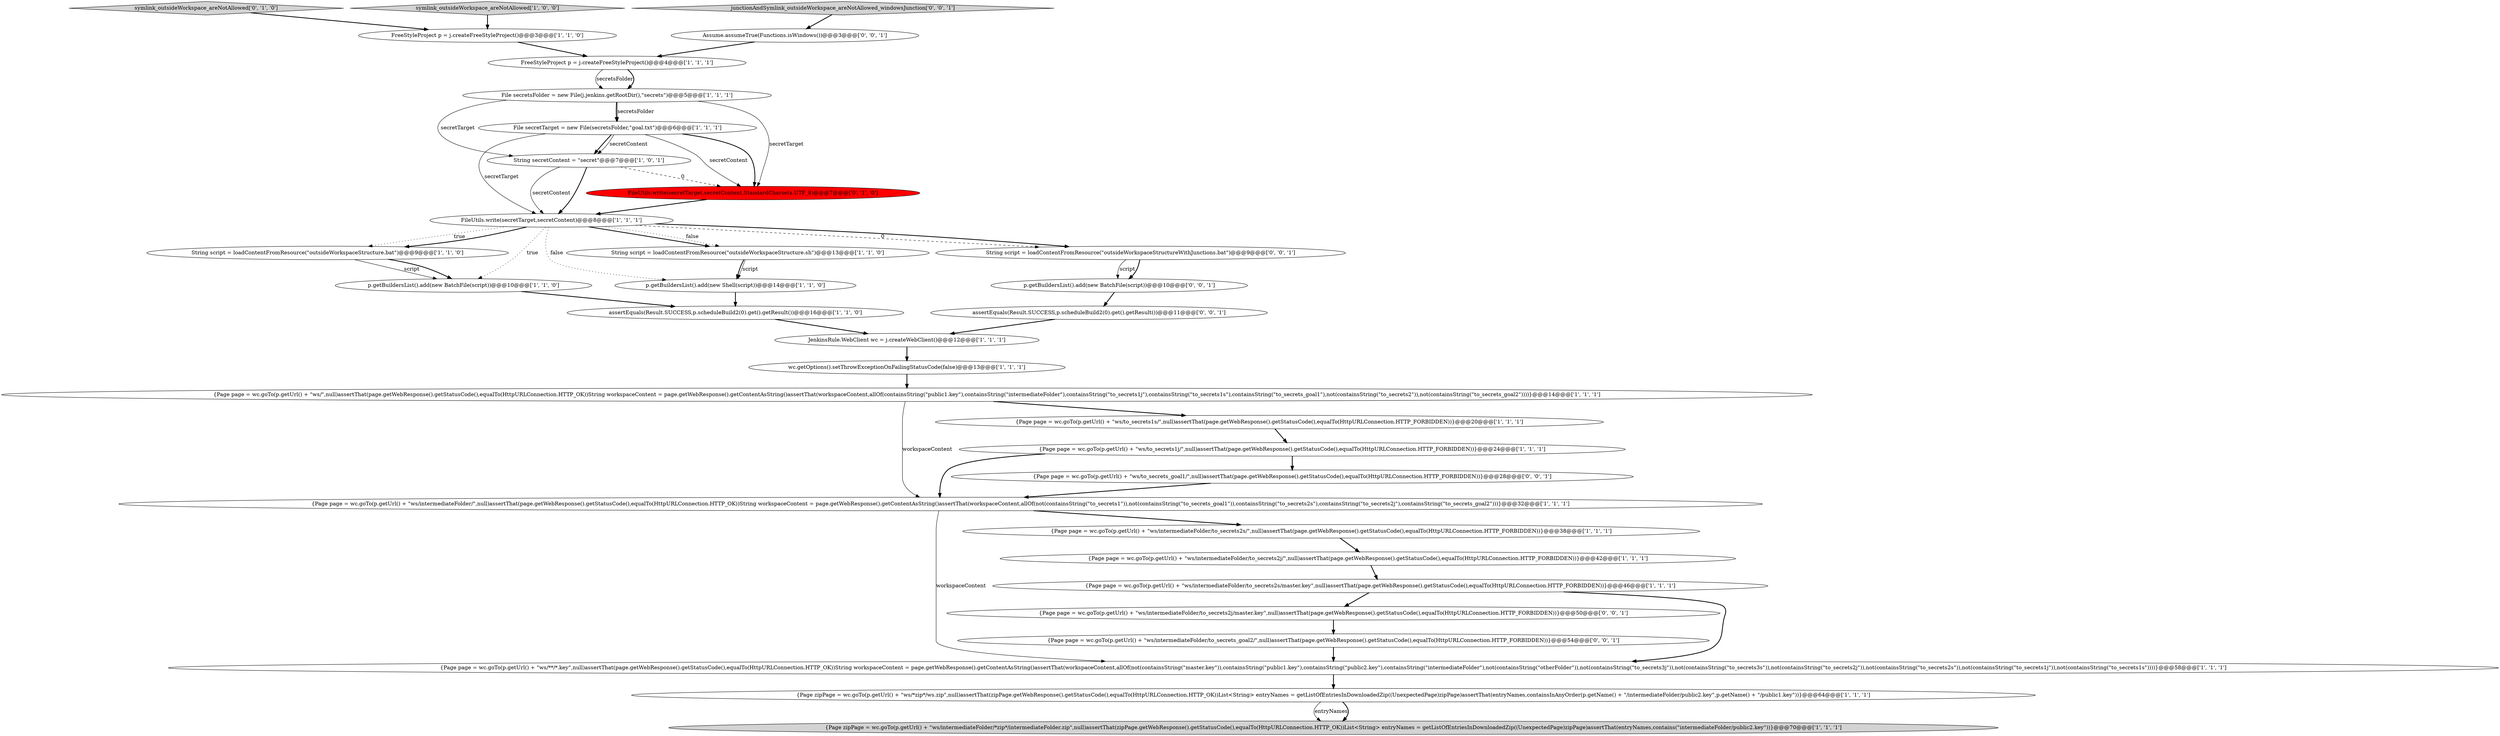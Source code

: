 digraph {
19 [style = filled, label = "{Page page = wc.goTo(p.getUrl() + \"ws/intermediateFolder/\",null)assertThat(page.getWebResponse().getStatusCode(),equalTo(HttpURLConnection.HTTP_OK))String workspaceContent = page.getWebResponse().getContentAsString()assertThat(workspaceContent,allOf(not(containsString(\"to_secrets1\")),not(containsString(\"to_secrets_goal1\")),containsString(\"to_secrets2s\"),containsString(\"to_secrets2j\"),containsString(\"to_secrets_goal2\")))}@@@32@@@['1', '1', '1']", fillcolor = white, shape = ellipse image = "AAA0AAABBB1BBB"];
5 [style = filled, label = "String script = loadContentFromResource(\"outsideWorkspaceStructure.sh\")@@@13@@@['1', '1', '0']", fillcolor = white, shape = ellipse image = "AAA0AAABBB1BBB"];
9 [style = filled, label = "wc.getOptions().setThrowExceptionOnFailingStatusCode(false)@@@13@@@['1', '1', '1']", fillcolor = white, shape = ellipse image = "AAA0AAABBB1BBB"];
25 [style = filled, label = "FileUtils.write(secretTarget,secretContent,StandardCharsets.UTF_8)@@@7@@@['0', '1', '0']", fillcolor = red, shape = ellipse image = "AAA1AAABBB2BBB"];
17 [style = filled, label = "{Page page = wc.goTo(p.getUrl() + \"ws/**/*.key\",null)assertThat(page.getWebResponse().getStatusCode(),equalTo(HttpURLConnection.HTTP_OK))String workspaceContent = page.getWebResponse().getContentAsString()assertThat(workspaceContent,allOf(not(containsString(\"master.key\")),containsString(\"public1.key\"),containsString(\"public2.key\"),containsString(\"intermediateFolder\"),not(containsString(\"otherFolder\")),not(containsString(\"to_secrets3j\")),not(containsString(\"to_secrets3s\")),not(containsString(\"to_secrets2j\")),not(containsString(\"to_secrets2s\")),not(containsString(\"to_secrets1j\")),not(containsString(\"to_secrets1s\"))))}@@@58@@@['1', '1', '1']", fillcolor = white, shape = ellipse image = "AAA0AAABBB1BBB"];
8 [style = filled, label = "File secretTarget = new File(secretsFolder,\"goal.txt\")@@@6@@@['1', '1', '1']", fillcolor = white, shape = ellipse image = "AAA0AAABBB1BBB"];
32 [style = filled, label = "p.getBuildersList().add(new BatchFile(script))@@@10@@@['0', '0', '1']", fillcolor = white, shape = ellipse image = "AAA0AAABBB3BBB"];
16 [style = filled, label = "FileUtils.write(secretTarget,secretContent)@@@8@@@['1', '1', '1']", fillcolor = white, shape = ellipse image = "AAA0AAABBB1BBB"];
1 [style = filled, label = "{Page page = wc.goTo(p.getUrl() + \"ws/\",null)assertThat(page.getWebResponse().getStatusCode(),equalTo(HttpURLConnection.HTTP_OK))String workspaceContent = page.getWebResponse().getContentAsString()assertThat(workspaceContent,allOf(containsString(\"public1.key\"),containsString(\"intermediateFolder\"),containsString(\"to_secrets1j\"),containsString(\"to_secrets1s\"),containsString(\"to_secrets_goal1\"),not(containsString(\"to_secrets2\")),not(containsString(\"to_secrets_goal2\"))))}@@@14@@@['1', '1', '1']", fillcolor = white, shape = ellipse image = "AAA0AAABBB1BBB"];
23 [style = filled, label = "{Page page = wc.goTo(p.getUrl() + \"ws/intermediateFolder/to_secrets2s/\",null)assertThat(page.getWebResponse().getStatusCode(),equalTo(HttpURLConnection.HTTP_FORBIDDEN))}@@@38@@@['1', '1', '1']", fillcolor = white, shape = ellipse image = "AAA0AAABBB1BBB"];
14 [style = filled, label = "FreeStyleProject p = j.createFreeStyleProject()@@@3@@@['1', '1', '0']", fillcolor = white, shape = ellipse image = "AAA0AAABBB1BBB"];
33 [style = filled, label = "{Page page = wc.goTo(p.getUrl() + \"ws/to_secrets_goal1/\",null)assertThat(page.getWebResponse().getStatusCode(),equalTo(HttpURLConnection.HTTP_FORBIDDEN))}@@@28@@@['0', '0', '1']", fillcolor = white, shape = ellipse image = "AAA0AAABBB3BBB"];
10 [style = filled, label = "{Page page = wc.goTo(p.getUrl() + \"ws/intermediateFolder/to_secrets2s/master.key\",null)assertThat(page.getWebResponse().getStatusCode(),equalTo(HttpURLConnection.HTTP_FORBIDDEN))}@@@46@@@['1', '1', '1']", fillcolor = white, shape = ellipse image = "AAA0AAABBB1BBB"];
21 [style = filled, label = "FreeStyleProject p = j.createFreeStyleProject()@@@4@@@['1', '1', '1']", fillcolor = white, shape = ellipse image = "AAA0AAABBB1BBB"];
28 [style = filled, label = "{Page page = wc.goTo(p.getUrl() + \"ws/intermediateFolder/to_secrets2j/master.key\",null)assertThat(page.getWebResponse().getStatusCode(),equalTo(HttpURLConnection.HTTP_FORBIDDEN))}@@@50@@@['0', '0', '1']", fillcolor = white, shape = ellipse image = "AAA0AAABBB3BBB"];
7 [style = filled, label = "p.getBuildersList().add(new Shell(script))@@@14@@@['1', '1', '0']", fillcolor = white, shape = ellipse image = "AAA0AAABBB1BBB"];
12 [style = filled, label = "assertEquals(Result.SUCCESS,p.scheduleBuild2(0).get().getResult())@@@16@@@['1', '1', '0']", fillcolor = white, shape = ellipse image = "AAA0AAABBB1BBB"];
27 [style = filled, label = "{Page page = wc.goTo(p.getUrl() + \"ws/intermediateFolder/to_secrets_goal2/\",null)assertThat(page.getWebResponse().getStatusCode(),equalTo(HttpURLConnection.HTTP_FORBIDDEN))}@@@54@@@['0', '0', '1']", fillcolor = white, shape = ellipse image = "AAA0AAABBB3BBB"];
4 [style = filled, label = "symlink_outsideWorkspace_areNotAllowed['1', '0', '0']", fillcolor = lightgray, shape = diamond image = "AAA0AAABBB1BBB"];
22 [style = filled, label = "File secretsFolder = new File(j.jenkins.getRootDir(),\"secrets\")@@@5@@@['1', '1', '1']", fillcolor = white, shape = ellipse image = "AAA0AAABBB1BBB"];
18 [style = filled, label = "JenkinsRule.WebClient wc = j.createWebClient()@@@12@@@['1', '1', '1']", fillcolor = white, shape = ellipse image = "AAA0AAABBB1BBB"];
30 [style = filled, label = "String script = loadContentFromResource(\"outsideWorkspaceStructureWithJunctions.bat\")@@@9@@@['0', '0', '1']", fillcolor = white, shape = ellipse image = "AAA0AAABBB3BBB"];
11 [style = filled, label = "p.getBuildersList().add(new BatchFile(script))@@@10@@@['1', '1', '0']", fillcolor = white, shape = ellipse image = "AAA0AAABBB1BBB"];
29 [style = filled, label = "junctionAndSymlink_outsideWorkspace_areNotAllowed_windowsJunction['0', '0', '1']", fillcolor = lightgray, shape = diamond image = "AAA0AAABBB3BBB"];
0 [style = filled, label = "{Page zipPage = wc.goTo(p.getUrl() + \"ws/*zip*/ws.zip\",null)assertThat(zipPage.getWebResponse().getStatusCode(),equalTo(HttpURLConnection.HTTP_OK))List<String> entryNames = getListOfEntriesInDownloadedZip((UnexpectedPage)zipPage)assertThat(entryNames,containsInAnyOrder(p.getName() + \"/intermediateFolder/public2.key\",p.getName() + \"/public1.key\"))}@@@64@@@['1', '1', '1']", fillcolor = white, shape = ellipse image = "AAA0AAABBB1BBB"];
15 [style = filled, label = "String secretContent = \"secret\"@@@7@@@['1', '0', '1']", fillcolor = white, shape = ellipse image = "AAA0AAABBB1BBB"];
24 [style = filled, label = "symlink_outsideWorkspace_areNotAllowed['0', '1', '0']", fillcolor = lightgray, shape = diamond image = "AAA0AAABBB2BBB"];
3 [style = filled, label = "{Page page = wc.goTo(p.getUrl() + \"ws/to_secrets1j/\",null)assertThat(page.getWebResponse().getStatusCode(),equalTo(HttpURLConnection.HTTP_FORBIDDEN))}@@@24@@@['1', '1', '1']", fillcolor = white, shape = ellipse image = "AAA0AAABBB1BBB"];
6 [style = filled, label = "{Page page = wc.goTo(p.getUrl() + \"ws/intermediateFolder/to_secrets2j/\",null)assertThat(page.getWebResponse().getStatusCode(),equalTo(HttpURLConnection.HTTP_FORBIDDEN))}@@@42@@@['1', '1', '1']", fillcolor = white, shape = ellipse image = "AAA0AAABBB1BBB"];
31 [style = filled, label = "assertEquals(Result.SUCCESS,p.scheduleBuild2(0).get().getResult())@@@11@@@['0', '0', '1']", fillcolor = white, shape = ellipse image = "AAA0AAABBB3BBB"];
26 [style = filled, label = "Assume.assumeTrue(Functions.isWindows())@@@3@@@['0', '0', '1']", fillcolor = white, shape = ellipse image = "AAA0AAABBB3BBB"];
13 [style = filled, label = "{Page page = wc.goTo(p.getUrl() + \"ws/to_secrets1s/\",null)assertThat(page.getWebResponse().getStatusCode(),equalTo(HttpURLConnection.HTTP_FORBIDDEN))}@@@20@@@['1', '1', '1']", fillcolor = white, shape = ellipse image = "AAA0AAABBB1BBB"];
2 [style = filled, label = "String script = loadContentFromResource(\"outsideWorkspaceStructure.bat\")@@@9@@@['1', '1', '0']", fillcolor = white, shape = ellipse image = "AAA0AAABBB1BBB"];
20 [style = filled, label = "{Page zipPage = wc.goTo(p.getUrl() + \"ws/intermediateFolder/*zip*/intermediateFolder.zip\",null)assertThat(zipPage.getWebResponse().getStatusCode(),equalTo(HttpURLConnection.HTTP_OK))List<String> entryNames = getListOfEntriesInDownloadedZip((UnexpectedPage)zipPage)assertThat(entryNames,contains(\"intermediateFolder/public2.key\"))}@@@70@@@['1', '1', '1']", fillcolor = lightgray, shape = ellipse image = "AAA0AAABBB1BBB"];
30->32 [style = solid, label="script"];
4->14 [style = bold, label=""];
10->28 [style = bold, label=""];
8->15 [style = bold, label=""];
0->20 [style = solid, label="entryNames"];
16->2 [style = dotted, label="true"];
7->12 [style = bold, label=""];
8->16 [style = solid, label="secretTarget"];
22->15 [style = solid, label="secretTarget"];
2->11 [style = solid, label="script"];
30->32 [style = bold, label=""];
31->18 [style = bold, label=""];
11->12 [style = bold, label=""];
10->17 [style = bold, label=""];
3->33 [style = bold, label=""];
15->16 [style = solid, label="secretContent"];
16->2 [style = bold, label=""];
15->16 [style = bold, label=""];
25->16 [style = bold, label=""];
1->13 [style = bold, label=""];
24->14 [style = bold, label=""];
26->21 [style = bold, label=""];
29->26 [style = bold, label=""];
22->8 [style = bold, label=""];
1->19 [style = solid, label="workspaceContent"];
21->22 [style = solid, label="secretsFolder"];
15->25 [style = dashed, label="0"];
17->0 [style = bold, label=""];
13->3 [style = bold, label=""];
3->19 [style = bold, label=""];
8->15 [style = solid, label="secretContent"];
8->25 [style = solid, label="secretContent"];
21->22 [style = bold, label=""];
16->30 [style = dashed, label="0"];
5->7 [style = solid, label="script"];
19->23 [style = bold, label=""];
23->6 [style = bold, label=""];
6->10 [style = bold, label=""];
16->30 [style = bold, label=""];
12->18 [style = bold, label=""];
18->9 [style = bold, label=""];
27->17 [style = bold, label=""];
19->17 [style = solid, label="workspaceContent"];
16->5 [style = bold, label=""];
5->7 [style = bold, label=""];
0->20 [style = bold, label=""];
16->7 [style = dotted, label="false"];
28->27 [style = bold, label=""];
33->19 [style = bold, label=""];
16->5 [style = dotted, label="false"];
9->1 [style = bold, label=""];
22->25 [style = solid, label="secretTarget"];
16->11 [style = dotted, label="true"];
8->25 [style = bold, label=""];
2->11 [style = bold, label=""];
14->21 [style = bold, label=""];
32->31 [style = bold, label=""];
22->8 [style = solid, label="secretsFolder"];
}
